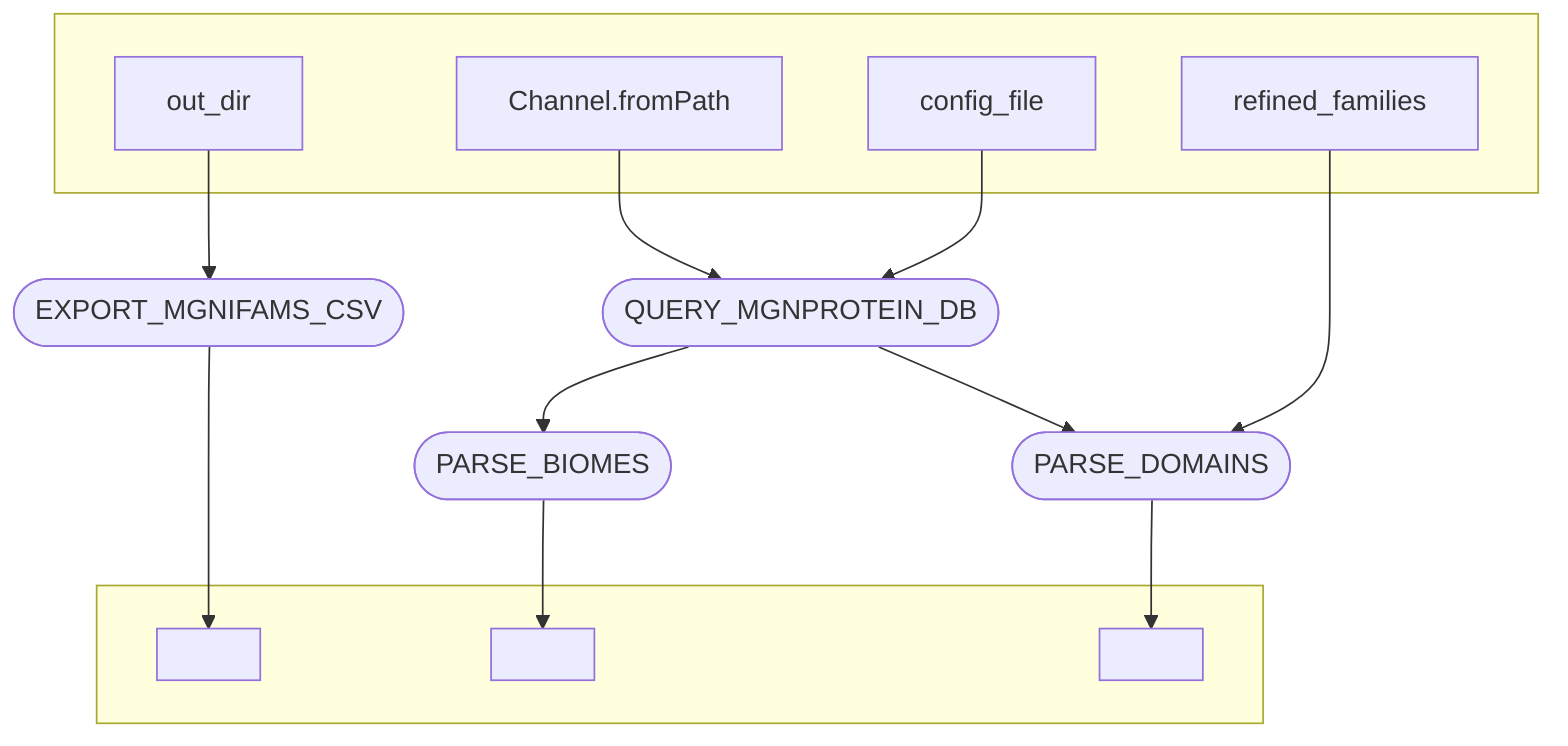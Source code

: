 flowchart TB
    subgraph " "
    v0["Channel.fromPath"]
    v1["out_dir"]
    v4["config_file"]
    v8["refined_families"]
    end
    v2([EXPORT_MGNIFAMS_CSV])
    subgraph " "
    v3[" "]
    v7[" "]
    v10[" "]
    end
    v5([QUERY_MGNPROTEIN_DB])
    v6([PARSE_BIOMES])
    v9([PARSE_DOMAINS])
    v0 --> v5
    v1 --> v2
    v2 --> v3
    v4 --> v5
    v5 --> v6
    v5 --> v9
    v6 --> v7
    v8 --> v9
    v9 --> v10